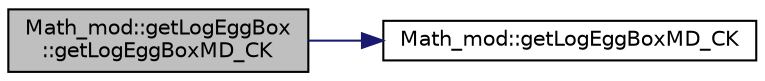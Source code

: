 digraph "Math_mod::getLogEggBox::getLogEggBoxMD_CK"
{
 // LATEX_PDF_SIZE
  edge [fontname="Helvetica",fontsize="10",labelfontname="Helvetica",labelfontsize="10"];
  node [fontname="Helvetica",fontsize="10",shape=record];
  rankdir="LR";
  Node1 [label="Math_mod::getLogEggBox\l::getLogEggBoxMD_CK",height=0.2,width=0.4,color="black", fillcolor="grey75", style="filled", fontcolor="black",tooltip="Return the logarithm of the egg-box probability density function in multiple dimensions,..."];
  Node1 -> Node2 [color="midnightblue",fontsize="10",style="solid"];
  Node2 [label="Math_mod::getLogEggBoxMD_CK",height=0.2,width=0.4,color="black", fillcolor="white", style="filled",URL="$namespaceMath__mod.html#a0f74ab8c8c2ab2e848a5d048b8514966",tooltip="Return the logarithm of the egg-box probability density function in multiple dimensions,..."];
}
